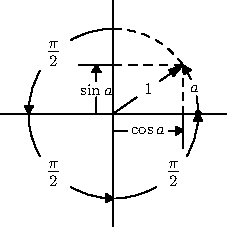 import graph;
import math;
size(4cm);

real pi=3.14159;
real theta=radians(35);
real x=cos(theta);
real y=sin(theta);

path xax=(-1.33,0)--(1.33,0);
path yax=(0,-1.33)--(0,1.33);

draw(xax,black);
draw(yax,black);
// draw(yax,Arrows);

draw((0,y)--(x,y),dashed);
draw((x,0)--(x,y),dashed);
real tic=0.4;
draw((x,0)--(x,-tic));
draw((0,-tic/2)--(x/5,-tic/2));
draw(((4/5)*x,-tic/2)--(x,-tic/2),ArcArrow);
label("${\scriptstyle \cos a}$",(x/2,-tic/2));

draw((0,y)--(-tic,y));
draw((-tic/2,0)--(-tic/2,y/3));
draw((-tic/2,2/3*y)--(-tic/2,y),ArcArrow);
label("${\scriptstyle \sin a}$",(-tic/2,y/2));

draw(arc((0,0),1.0,degrees(theta),90),dashed);
draw(arc((0,0),1.0,120,90),black);
draw(arc((0,0),1.0,150,180),black,ArcArrow);
draw(arc((0,0),1.0,210,180),black);
draw(arc((0,0),1.0,240,270),black,ArcArrow);
draw(arc((0,0),1.0,300,270),black);
draw(arc((0,0),1.0,330,360),black,ArcArrow);
draw(arc((0,0),1.0,0,degrees(theta/3)),black);
draw(arc((0,0),1.0,degrees(2*theta/3),degrees(theta)),black,ArcArrow,PenMargins);
draw((x/3,y/3)--(0,0),black);
draw((2*x/3,2*y/3)--(x,y),black,Arrow);
label("$\scriptstyle 1$",(x/2,y/2));
label("$\scriptstyle a$",(cos(theta/2),sin(theta/2)));
label("$\frac{\pi}{2}$",(Cos(135),Sin(135)));
label("$\frac{\pi}{2}$",(Cos(225),Sin(225)));
label("$\frac{\pi}{2}$",(Cos(315),Sin(315)));
dot((1,0));
//label("$x=\cos a$",(0,-0.15),SE);
//label("$y=\sin a$",(0,-0.50),SE);
//draw("$1$",(0,0)--(x,y),black,Arrows);
